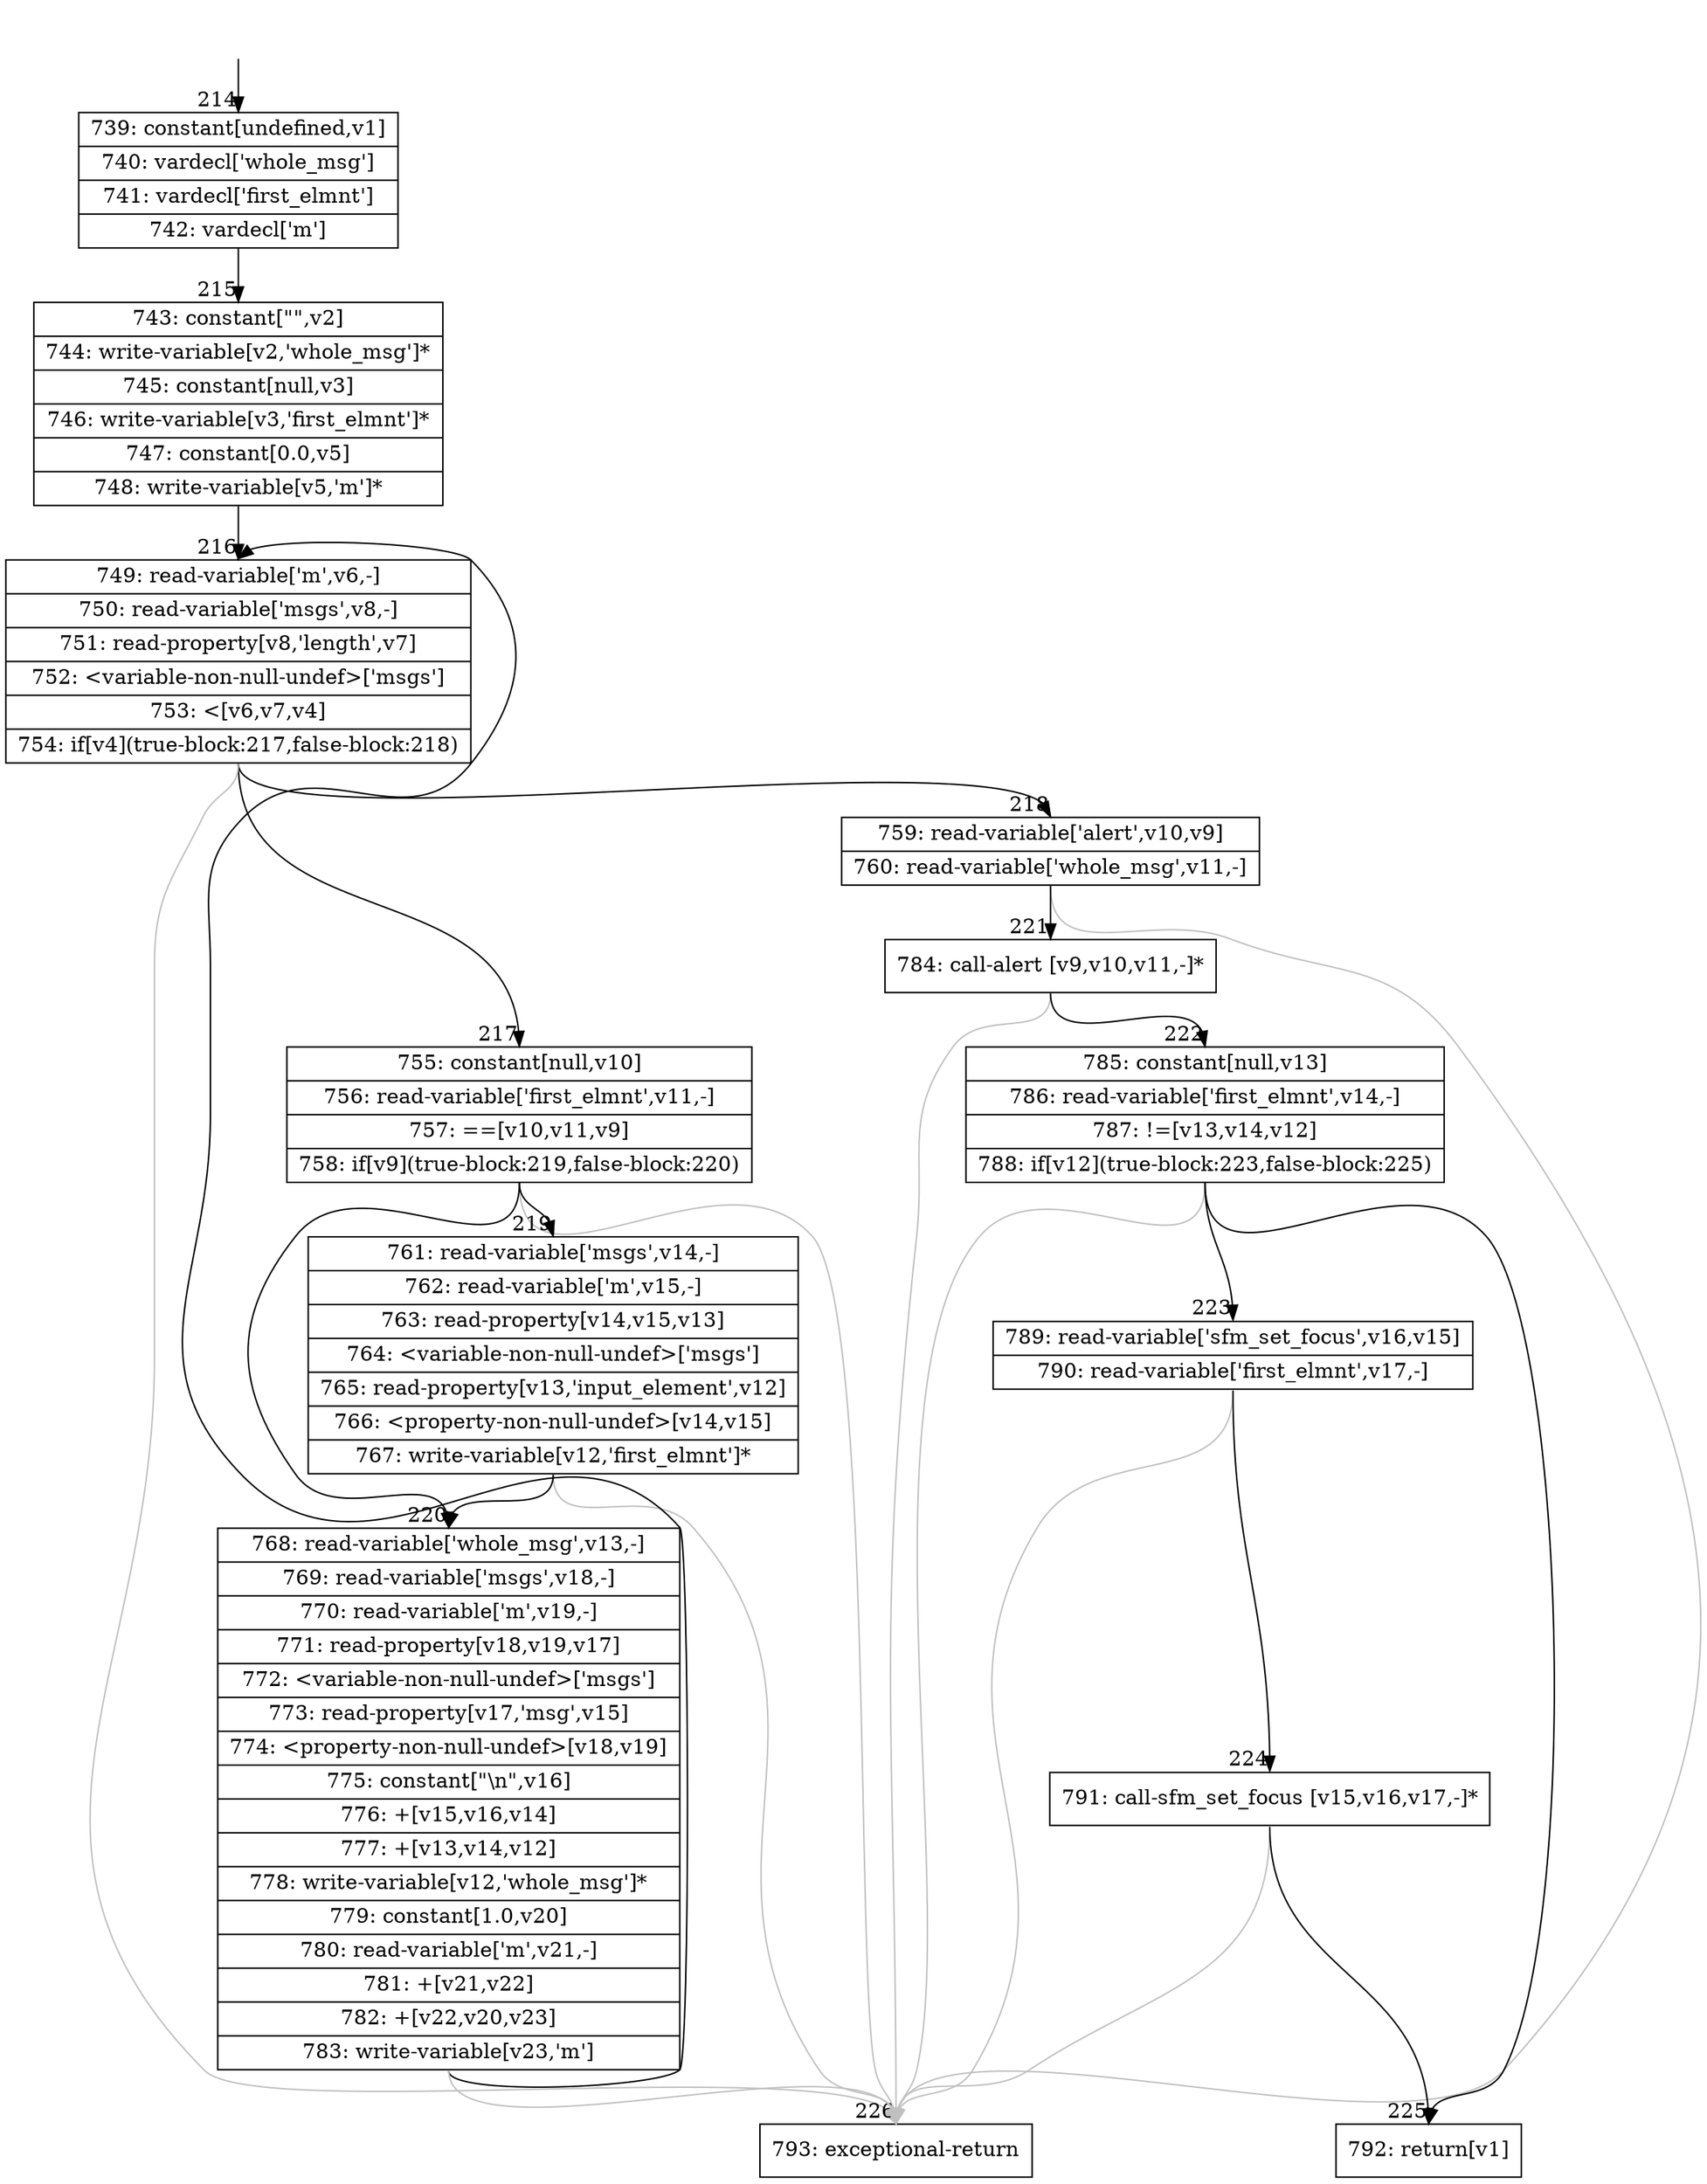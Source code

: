 digraph {
rankdir="TD"
BB_entry23[shape=none,label=""];
BB_entry23 -> BB214 [tailport=s, headport=n, headlabel="    214"]
BB214 [shape=record label="{739: constant[undefined,v1]|740: vardecl['whole_msg']|741: vardecl['first_elmnt']|742: vardecl['m']}" ] 
BB214 -> BB215 [tailport=s, headport=n, headlabel="      215"]
BB215 [shape=record label="{743: constant[\"\",v2]|744: write-variable[v2,'whole_msg']*|745: constant[null,v3]|746: write-variable[v3,'first_elmnt']*|747: constant[0.0,v5]|748: write-variable[v5,'m']*}" ] 
BB215 -> BB216 [tailport=s, headport=n, headlabel="      216"]
BB216 [shape=record label="{749: read-variable['m',v6,-]|750: read-variable['msgs',v8,-]|751: read-property[v8,'length',v7]|752: \<variable-non-null-undef\>['msgs']|753: \<[v6,v7,v4]|754: if[v4](true-block:217,false-block:218)}" ] 
BB216 -> BB217 [tailport=s, headport=n, headlabel="      217"]
BB216 -> BB218 [tailport=s, headport=n, headlabel="      218"]
BB216 -> BB226 [tailport=s, headport=n, color=gray, headlabel="      226"]
BB217 [shape=record label="{755: constant[null,v10]|756: read-variable['first_elmnt',v11,-]|757: ==[v10,v11,v9]|758: if[v9](true-block:219,false-block:220)}" ] 
BB217 -> BB219 [tailport=s, headport=n, headlabel="      219"]
BB217 -> BB220 [tailport=s, headport=n, headlabel="      220"]
BB217 -> BB226 [tailport=s, headport=n, color=gray]
BB218 [shape=record label="{759: read-variable['alert',v10,v9]|760: read-variable['whole_msg',v11,-]}" ] 
BB218 -> BB221 [tailport=s, headport=n, headlabel="      221"]
BB218 -> BB226 [tailport=s, headport=n, color=gray]
BB219 [shape=record label="{761: read-variable['msgs',v14,-]|762: read-variable['m',v15,-]|763: read-property[v14,v15,v13]|764: \<variable-non-null-undef\>['msgs']|765: read-property[v13,'input_element',v12]|766: \<property-non-null-undef\>[v14,v15]|767: write-variable[v12,'first_elmnt']*}" ] 
BB219 -> BB220 [tailport=s, headport=n]
BB219 -> BB226 [tailport=s, headport=n, color=gray]
BB220 [shape=record label="{768: read-variable['whole_msg',v13,-]|769: read-variable['msgs',v18,-]|770: read-variable['m',v19,-]|771: read-property[v18,v19,v17]|772: \<variable-non-null-undef\>['msgs']|773: read-property[v17,'msg',v15]|774: \<property-non-null-undef\>[v18,v19]|775: constant[\"\\n\",v16]|776: +[v15,v16,v14]|777: +[v13,v14,v12]|778: write-variable[v12,'whole_msg']*|779: constant[1.0,v20]|780: read-variable['m',v21,-]|781: +[v21,v22]|782: +[v22,v20,v23]|783: write-variable[v23,'m']}" ] 
BB220 -> BB216 [tailport=s, headport=n]
BB220 -> BB226 [tailport=s, headport=n, color=gray]
BB221 [shape=record label="{784: call-alert [v9,v10,v11,-]*}" ] 
BB221 -> BB222 [tailport=s, headport=n, headlabel="      222"]
BB221 -> BB226 [tailport=s, headport=n, color=gray]
BB222 [shape=record label="{785: constant[null,v13]|786: read-variable['first_elmnt',v14,-]|787: !=[v13,v14,v12]|788: if[v12](true-block:223,false-block:225)}" ] 
BB222 -> BB223 [tailport=s, headport=n, headlabel="      223"]
BB222 -> BB225 [tailport=s, headport=n, headlabel="      225"]
BB222 -> BB226 [tailport=s, headport=n, color=gray]
BB223 [shape=record label="{789: read-variable['sfm_set_focus',v16,v15]|790: read-variable['first_elmnt',v17,-]}" ] 
BB223 -> BB224 [tailport=s, headport=n, headlabel="      224"]
BB223 -> BB226 [tailport=s, headport=n, color=gray]
BB224 [shape=record label="{791: call-sfm_set_focus [v15,v16,v17,-]*}" ] 
BB224 -> BB225 [tailport=s, headport=n]
BB224 -> BB226 [tailport=s, headport=n, color=gray]
BB225 [shape=record label="{792: return[v1]}" ] 
BB226 [shape=record label="{793: exceptional-return}" ] 
//#$~ 328
}
